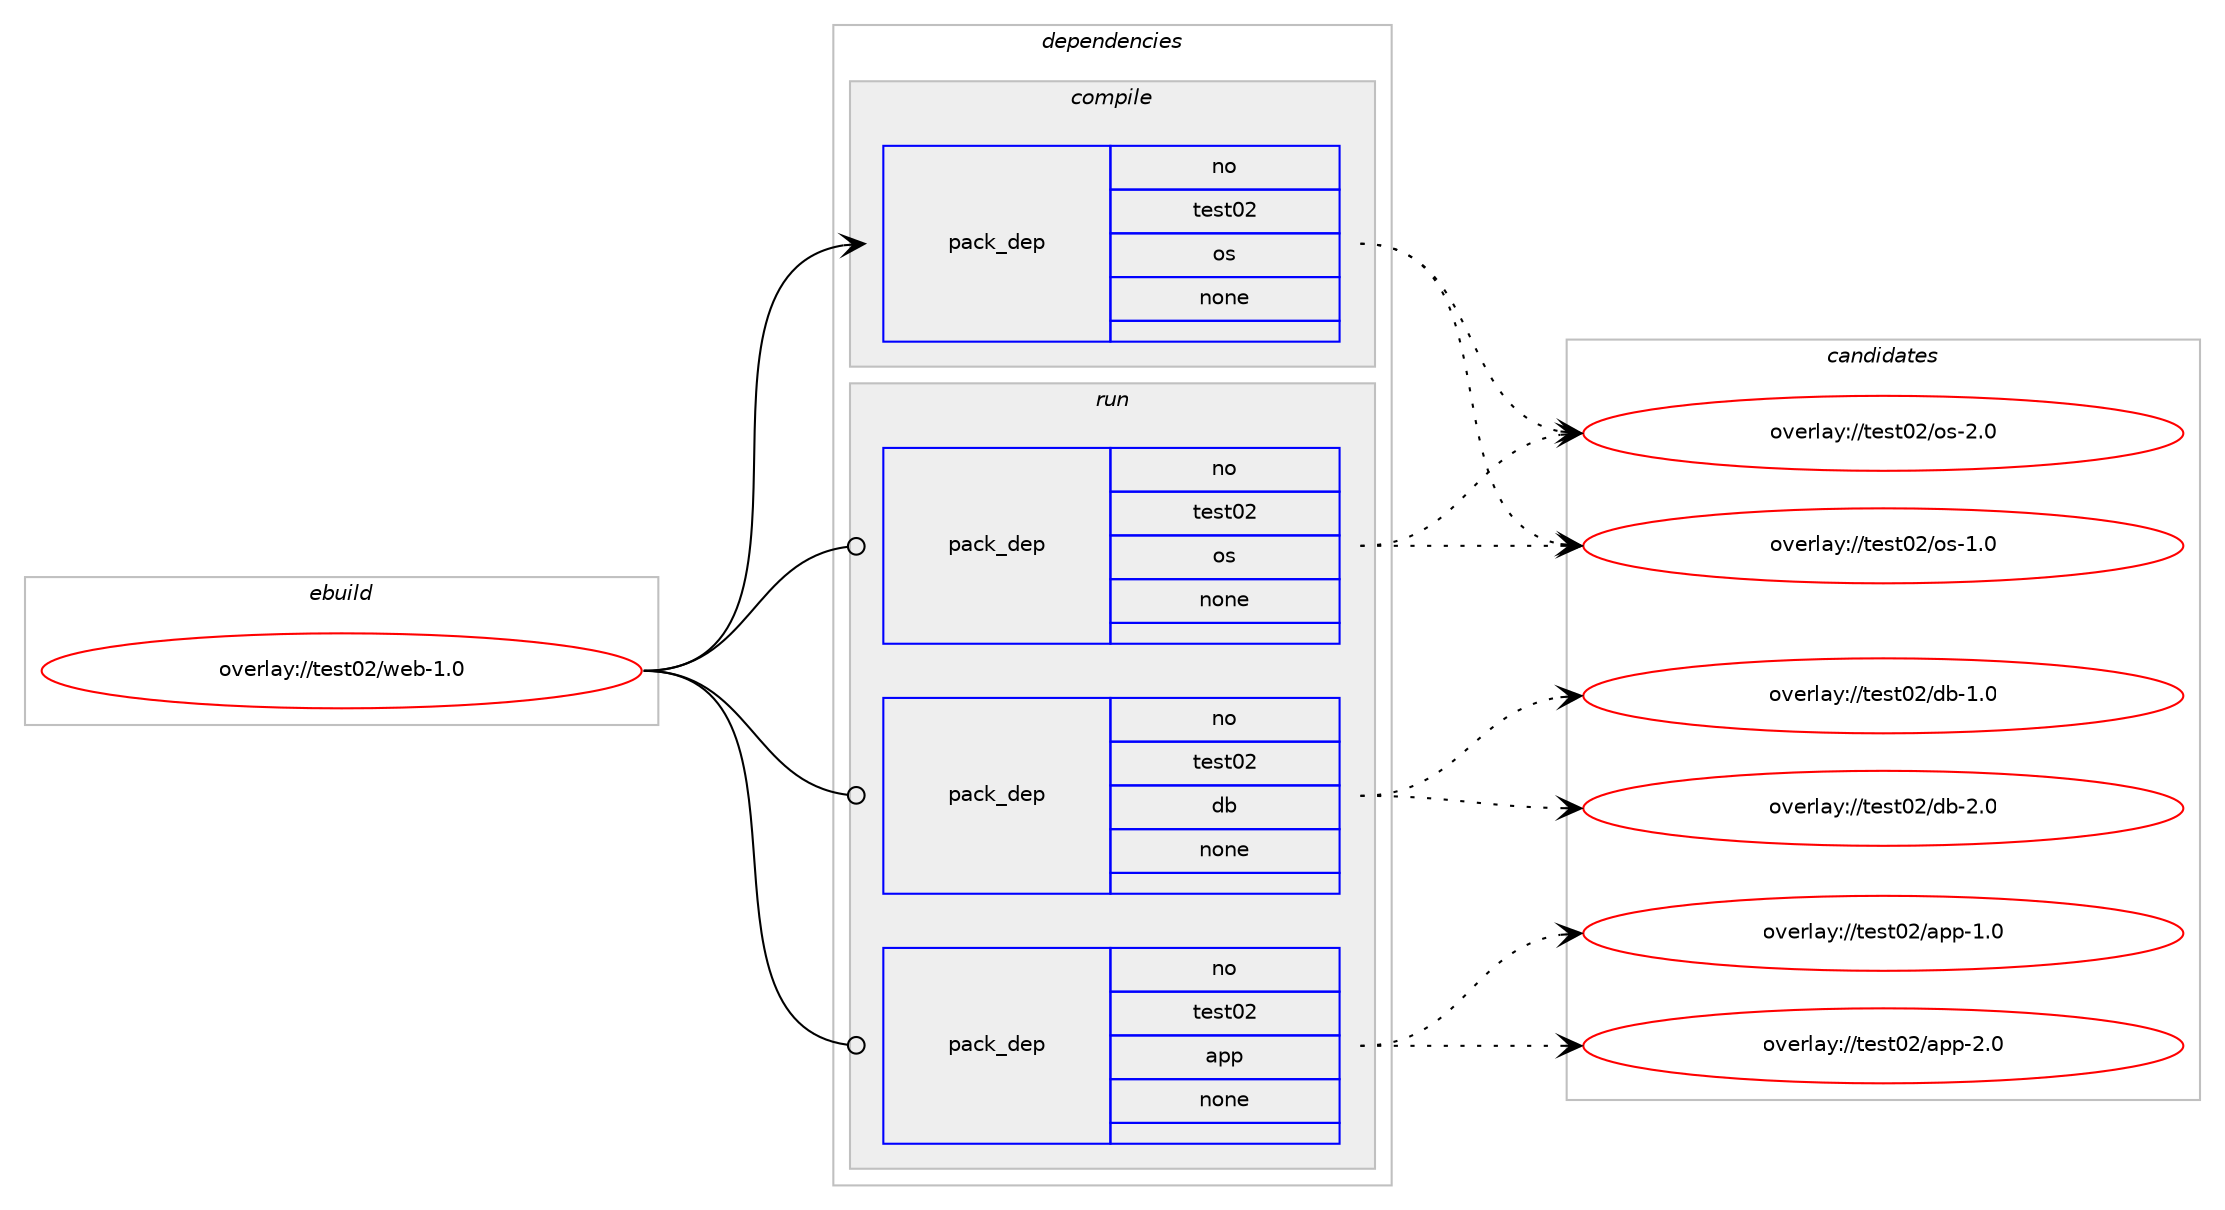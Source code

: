 digraph prolog {

# *************
# Graph options
# *************

newrank=true;
concentrate=true;
compound=true;
graph [rankdir=LR,fontname=Helvetica,fontsize=10,ranksep=1.5];#, ranksep=2.5, nodesep=0.2];
edge  [arrowhead=vee];
node  [fontname=Helvetica,fontsize=10];

# **********
# The ebuild
# **********

subgraph cluster_leftcol {
color=gray;
rank=same;
label=<<i>ebuild</i>>;
id [label="overlay://test02/web-1.0", color=red, width=4, href="../test02/web-1.0.svg"];
}

# ****************
# The dependencies
# ****************

subgraph cluster_midcol {
color=gray;
label=<<i>dependencies</i>>;
subgraph cluster_compile {
fillcolor="#eeeeee";
style=filled;
label=<<i>compile</i>>;
subgraph pack20 {
dependency20 [label=<<TABLE BORDER="0" CELLBORDER="1" CELLSPACING="0" CELLPADDING="4" WIDTH="220"><TR><TD ROWSPAN="6" CELLPADDING="30">pack_dep</TD></TR><TR><TD WIDTH="110">no</TD></TR><TR><TD>test02</TD></TR><TR><TD>os</TD></TR><TR><TD>none</TD></TR><TR><TD></TD></TR></TABLE>>, shape=none, color=blue];
}
id:e -> dependency20:w [weight=20,style="solid",arrowhead="vee"];
}
subgraph cluster_compileandrun {
fillcolor="#eeeeee";
style=filled;
label=<<i>compile and run</i>>;
}
subgraph cluster_run {
fillcolor="#eeeeee";
style=filled;
label=<<i>run</i>>;
subgraph pack21 {
dependency21 [label=<<TABLE BORDER="0" CELLBORDER="1" CELLSPACING="0" CELLPADDING="4" WIDTH="220"><TR><TD ROWSPAN="6" CELLPADDING="30">pack_dep</TD></TR><TR><TD WIDTH="110">no</TD></TR><TR><TD>test02</TD></TR><TR><TD>app</TD></TR><TR><TD>none</TD></TR><TR><TD></TD></TR></TABLE>>, shape=none, color=blue];
}
id:e -> dependency21:w [weight=20,style="solid",arrowhead="odot"];
subgraph pack22 {
dependency22 [label=<<TABLE BORDER="0" CELLBORDER="1" CELLSPACING="0" CELLPADDING="4" WIDTH="220"><TR><TD ROWSPAN="6" CELLPADDING="30">pack_dep</TD></TR><TR><TD WIDTH="110">no</TD></TR><TR><TD>test02</TD></TR><TR><TD>db</TD></TR><TR><TD>none</TD></TR><TR><TD></TD></TR></TABLE>>, shape=none, color=blue];
}
id:e -> dependency22:w [weight=20,style="solid",arrowhead="odot"];
subgraph pack23 {
dependency23 [label=<<TABLE BORDER="0" CELLBORDER="1" CELLSPACING="0" CELLPADDING="4" WIDTH="220"><TR><TD ROWSPAN="6" CELLPADDING="30">pack_dep</TD></TR><TR><TD WIDTH="110">no</TD></TR><TR><TD>test02</TD></TR><TR><TD>os</TD></TR><TR><TD>none</TD></TR><TR><TD></TD></TR></TABLE>>, shape=none, color=blue];
}
id:e -> dependency23:w [weight=20,style="solid",arrowhead="odot"];
}
}

# **************
# The candidates
# **************

subgraph cluster_choices {
rank=same;
color=gray;
label=<<i>candidates</i>>;

subgraph choice20 {
color=black;
nodesep=1;
choiceoverlay11610111511648504711111545494648 [label="overlay://test02/os-1.0", color=red, width=4,href="../test02/os-1.0.svg"];
choiceoverlay11610111511648504711111545504648 [label="overlay://test02/os-2.0", color=red, width=4,href="../test02/os-2.0.svg"];
dependency20:e -> choiceoverlay11610111511648504711111545494648:w [style=dotted,weight="100"];
dependency20:e -> choiceoverlay11610111511648504711111545504648:w [style=dotted,weight="100"];
}
subgraph choice21 {
color=black;
nodesep=1;
choiceoverlay1161011151164850479711211245494648 [label="overlay://test02/app-1.0", color=red, width=4,href="../test02/app-1.0.svg"];
choiceoverlay1161011151164850479711211245504648 [label="overlay://test02/app-2.0", color=red, width=4,href="../test02/app-2.0.svg"];
dependency21:e -> choiceoverlay1161011151164850479711211245494648:w [style=dotted,weight="100"];
dependency21:e -> choiceoverlay1161011151164850479711211245504648:w [style=dotted,weight="100"];
}
subgraph choice22 {
color=black;
nodesep=1;
choiceoverlay1161011151164850471009845494648 [label="overlay://test02/db-1.0", color=red, width=4,href="../test02/db-1.0.svg"];
choiceoverlay1161011151164850471009845504648 [label="overlay://test02/db-2.0", color=red, width=4,href="../test02/db-2.0.svg"];
dependency22:e -> choiceoverlay1161011151164850471009845494648:w [style=dotted,weight="100"];
dependency22:e -> choiceoverlay1161011151164850471009845504648:w [style=dotted,weight="100"];
}
subgraph choice23 {
color=black;
nodesep=1;
choiceoverlay11610111511648504711111545494648 [label="overlay://test02/os-1.0", color=red, width=4,href="../test02/os-1.0.svg"];
choiceoverlay11610111511648504711111545504648 [label="overlay://test02/os-2.0", color=red, width=4,href="../test02/os-2.0.svg"];
dependency23:e -> choiceoverlay11610111511648504711111545494648:w [style=dotted,weight="100"];
dependency23:e -> choiceoverlay11610111511648504711111545504648:w [style=dotted,weight="100"];
}
}

}
